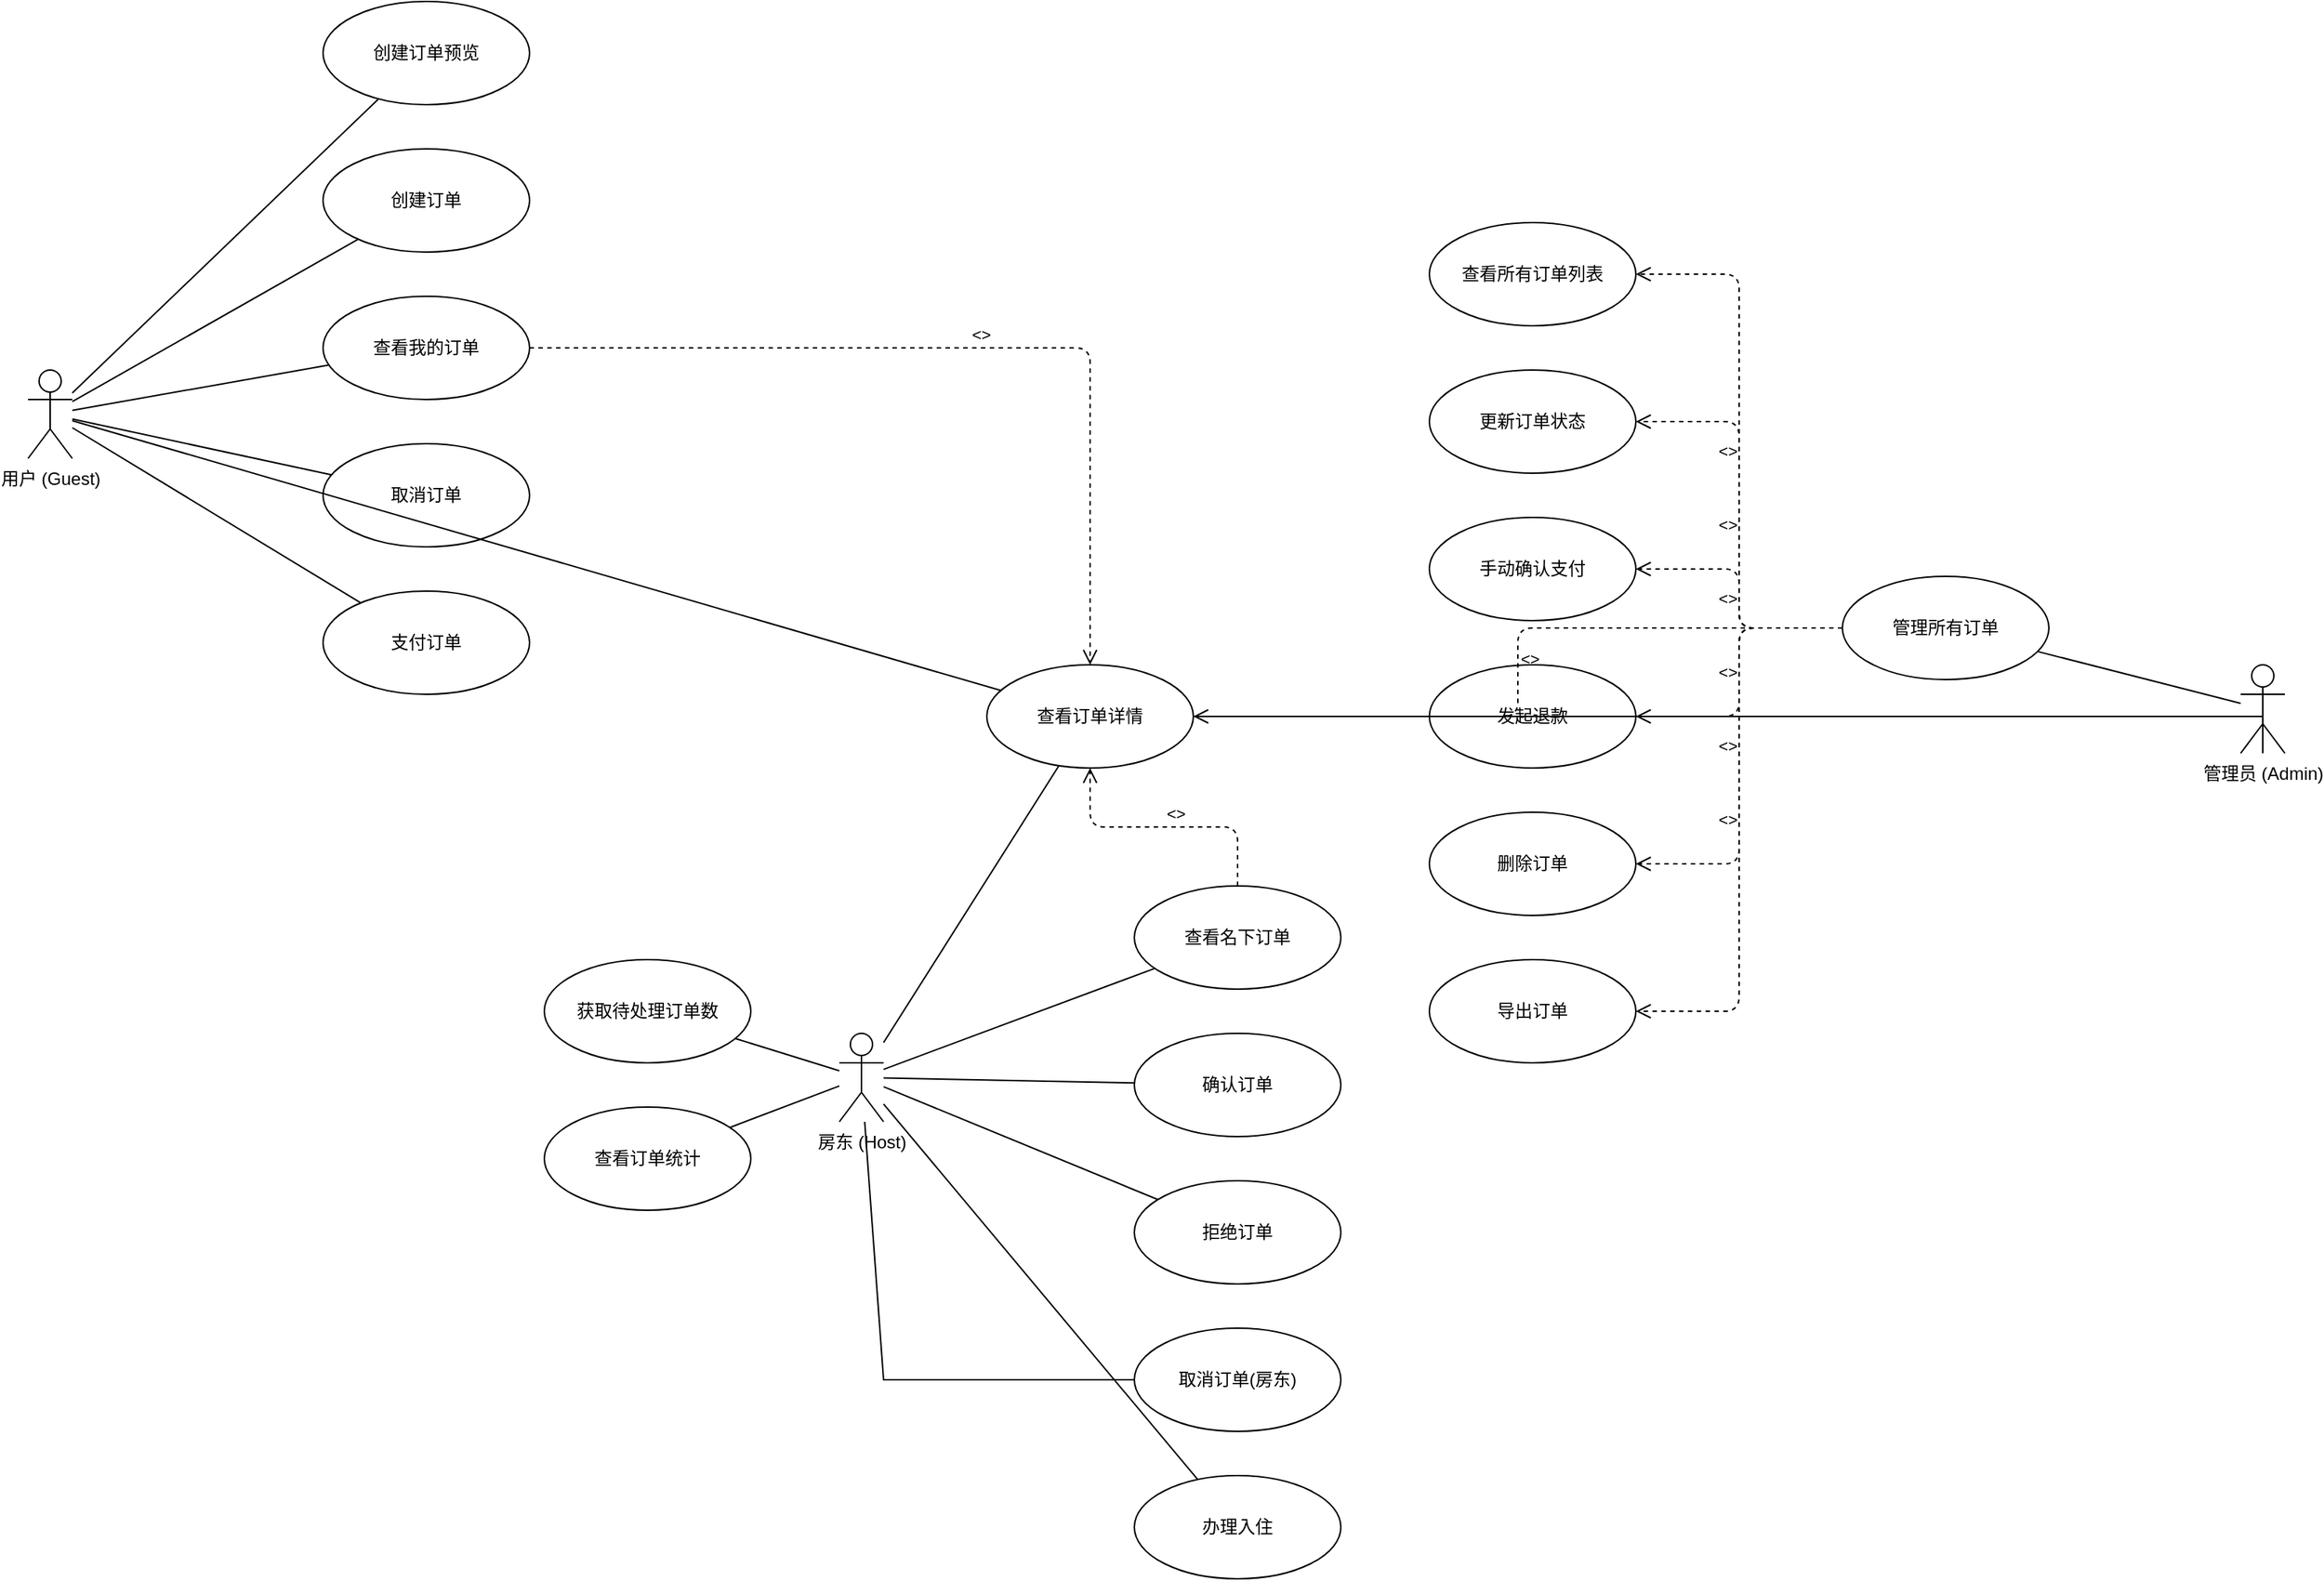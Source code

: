 <mxfile version="26.2.2">
  <diagram id="order_management_use_case" name="订单管理用例图">
    <mxGraphModel dx="1873" dy="1111" grid="1" gridSize="10" guides="1" tooltips="1" connect="1" arrows="1" fold="1" page="1" pageScale="1" pageWidth="2339" pageHeight="1654" math="0" shadow="0">
      <root>
        <mxCell id="0" />
        <mxCell id="1" parent="0" />
        <mxCell id="actor-user" value="用户 (Guest)" style="shape=umlActor;verticalLabelPosition=bottom;verticalAlign=top;html=1;outlineConnect=0;labelBackgroundColor=none;" parent="1" vertex="1">
          <mxGeometry x="100" y="400" width="30" height="60" as="geometry" />
        </mxCell>
        <mxCell id="actor-host" value="房东 (Host)" style="shape=umlActor;verticalLabelPosition=bottom;verticalAlign=top;html=1;outlineConnect=0;labelBackgroundColor=none;" parent="1" vertex="1">
          <mxGeometry x="650" y="850" width="30" height="60" as="geometry" />
        </mxCell>
        <mxCell id="actor-admin" value="管理员 (Admin)" style="shape=umlActor;verticalLabelPosition=bottom;verticalAlign=top;html=1;outlineConnect=0;labelBackgroundColor=none;" parent="1" vertex="1">
          <mxGeometry x="1600" y="600" width="30" height="60" as="geometry" />
        </mxCell>
        <mxCell id="uc-view-details" value="查看订单详情" style="ellipse;whiteSpace=wrap;html=1;labelBackgroundColor=none;" parent="1" vertex="1">
          <mxGeometry x="750" y="600" width="140" height="70" as="geometry" />
        </mxCell>
        <mxCell id="uc-user-preview" value="创建订单预览" style="ellipse;whiteSpace=wrap;html=1;labelBackgroundColor=none;" parent="1" vertex="1">
          <mxGeometry x="300" y="150" width="140" height="70" as="geometry" />
        </mxCell>
        <mxCell id="uc-user-create" value="创建订单" style="ellipse;whiteSpace=wrap;html=1;labelBackgroundColor=none;" parent="1" vertex="1">
          <mxGeometry x="300" y="250" width="140" height="70" as="geometry" />
        </mxCell>
        <mxCell id="uc-user-view-my" value="查看我的订单" style="ellipse;whiteSpace=wrap;html=1;labelBackgroundColor=none;" parent="1" vertex="1">
          <mxGeometry x="300" y="350" width="140" height="70" as="geometry" />
        </mxCell>
        <mxCell id="uc-user-cancel" value="取消订单" style="ellipse;whiteSpace=wrap;html=1;labelBackgroundColor=none;" parent="1" vertex="1">
          <mxGeometry x="300" y="450" width="140" height="70" as="geometry" />
        </mxCell>
        <mxCell id="uc-user-pay" value="支付订单" style="ellipse;whiteSpace=wrap;html=1;labelBackgroundColor=none;" parent="1" vertex="1">
          <mxGeometry x="300" y="550" width="140" height="70" as="geometry" />
        </mxCell>
        <mxCell id="uc-host-view-owned" value="查看名下订单" style="ellipse;whiteSpace=wrap;html=1;labelBackgroundColor=none;" parent="1" vertex="1">
          <mxGeometry x="850" y="750" width="140" height="70" as="geometry" />
        </mxCell>
        <mxCell id="uc-host-confirm" value="确认订单" style="ellipse;whiteSpace=wrap;html=1;labelBackgroundColor=none;" parent="1" vertex="1">
          <mxGeometry x="850" y="850" width="140" height="70" as="geometry" />
        </mxCell>
        <mxCell id="uc-host-reject" value="拒绝订单" style="ellipse;whiteSpace=wrap;html=1;labelBackgroundColor=none;" parent="1" vertex="1">
          <mxGeometry x="850" y="950" width="140" height="70" as="geometry" />
        </mxCell>
        <mxCell id="uc-host-cancel" value="取消订单(房东)" style="ellipse;whiteSpace=wrap;html=1;labelBackgroundColor=none;" parent="1" vertex="1">
          <mxGeometry x="850" y="1050" width="140" height="70" as="geometry" />
        </mxCell>
        <mxCell id="uc-host-checkin" value="办理入住" style="ellipse;whiteSpace=wrap;html=1;labelBackgroundColor=none;" parent="1" vertex="1">
          <mxGeometry x="850" y="1150" width="140" height="70" as="geometry" />
        </mxCell>
        <mxCell id="uc-host-pending-count" value="获取待处理订单数" style="ellipse;whiteSpace=wrap;html=1;labelBackgroundColor=none;" parent="1" vertex="1">
          <mxGeometry x="450" y="800" width="140" height="70" as="geometry" />
        </mxCell>
        <mxCell id="uc-host-stats" value="查看订单统计" style="ellipse;whiteSpace=wrap;html=1;labelBackgroundColor=none;" parent="1" vertex="1">
          <mxGeometry x="450" y="900" width="140" height="70" as="geometry" />
        </mxCell>
        <mxCell id="uc-admin-manage-all" value="管理所有订单" style="ellipse;whiteSpace=wrap;html=1;labelBackgroundColor=none;" parent="1" vertex="1">
          <mxGeometry x="1330" y="540" width="140" height="70" as="geometry" />
        </mxCell>
        <mxCell id="uc-admin-view-all-list" value="查看所有订单列表" style="ellipse;whiteSpace=wrap;html=1;labelBackgroundColor=none;" parent="1" vertex="1">
          <mxGeometry x="1050" y="300" width="140" height="70" as="geometry" />
        </mxCell>
        <mxCell id="uc-admin-update-status" value="更新订单状态" style="ellipse;whiteSpace=wrap;html=1;labelBackgroundColor=none;" parent="1" vertex="1">
          <mxGeometry x="1050" y="400" width="140" height="70" as="geometry" />
        </mxCell>
        <mxCell id="uc-admin-confirm-payment" value="手动确认支付" style="ellipse;whiteSpace=wrap;html=1;labelBackgroundColor=none;" parent="1" vertex="1">
          <mxGeometry x="1050" y="500" width="140" height="70" as="geometry" />
        </mxCell>
        <mxCell id="uc-admin-refund" value="发起退款" style="ellipse;whiteSpace=wrap;html=1;labelBackgroundColor=none;" parent="1" vertex="1">
          <mxGeometry x="1050" y="600" width="140" height="70" as="geometry" />
        </mxCell>
        <mxCell id="uc-admin-delete" value="删除订单" style="ellipse;whiteSpace=wrap;html=1;labelBackgroundColor=none;" parent="1" vertex="1">
          <mxGeometry x="1050" y="700" width="140" height="70" as="geometry" />
        </mxCell>
        <mxCell id="uc-admin-export" value="导出订单" style="ellipse;whiteSpace=wrap;html=1;labelBackgroundColor=none;" parent="1" vertex="1">
          <mxGeometry x="1050" y="800" width="140" height="70" as="geometry" />
        </mxCell>
        <mxCell id="assoc-user-preview" value="" style="endArrow=none;html=1;rounded=0;labelBackgroundColor=none;fontColor=default;" parent="1" source="actor-user" target="uc-user-preview" edge="1">
          <mxGeometry width="50" height="50" relative="1" as="geometry">
            <mxPoint x="200" y="380" as="sourcePoint" />
            <mxPoint x="280" y="185" as="targetPoint" />
          </mxGeometry>
        </mxCell>
        <mxCell id="assoc-user-create" value="" style="endArrow=none;html=1;rounded=0;labelBackgroundColor=none;fontColor=default;" parent="1" source="actor-user" target="uc-user-create" edge="1">
          <mxGeometry width="50" height="50" relative="1" as="geometry">
            <mxPoint x="200" y="380" as="sourcePoint" />
            <mxPoint x="280" y="285" as="targetPoint" />
          </mxGeometry>
        </mxCell>
        <mxCell id="assoc-user-view-my" value="" style="endArrow=none;html=1;rounded=0;labelBackgroundColor=none;fontColor=default;" parent="1" source="actor-user" target="uc-user-view-my" edge="1">
          <mxGeometry width="50" height="50" relative="1" as="geometry">
            <mxPoint x="200" y="380" as="sourcePoint" />
            <mxPoint x="280" y="385" as="targetPoint" />
          </mxGeometry>
        </mxCell>
        <mxCell id="assoc-user-cancel" value="" style="endArrow=none;html=1;rounded=0;labelBackgroundColor=none;fontColor=default;" parent="1" source="actor-user" target="uc-user-cancel" edge="1">
          <mxGeometry width="50" height="50" relative="1" as="geometry">
            <mxPoint x="200" y="380" as="sourcePoint" />
            <mxPoint x="280" y="485" as="targetPoint" />
          </mxGeometry>
        </mxCell>
        <mxCell id="assoc-user-pay" value="" style="endArrow=none;html=1;rounded=0;labelBackgroundColor=none;fontColor=default;" parent="1" source="actor-user" target="uc-user-pay" edge="1">
          <mxGeometry width="50" height="50" relative="1" as="geometry">
            <mxPoint x="200" y="380" as="sourcePoint" />
            <mxPoint x="280" y="585" as="targetPoint" />
          </mxGeometry>
        </mxCell>
        <mxCell id="assoc-user-view-details" value="" style="endArrow=none;html=1;rounded=0;labelBackgroundColor=none;fontColor=default;" parent="1" source="actor-user" target="uc-view-details" edge="1">
          <mxGeometry width="50" height="50" relative="1" as="geometry">
            <mxPoint x="200" y="430" as="sourcePoint" />
            <mxPoint x="730" y="635" as="targetPoint" />
          </mxGeometry>
        </mxCell>
        <mxCell id="assoc-host-view-owned" value="" style="endArrow=none;html=1;rounded=0;labelBackgroundColor=none;fontColor=default;" parent="1" source="actor-host" target="uc-host-view-owned" edge="1">
          <mxGeometry width="50" height="50" relative="1" as="geometry">
            <mxPoint x="750" y="880" as="sourcePoint" />
            <mxPoint x="830" y="785" as="targetPoint" />
          </mxGeometry>
        </mxCell>
        <mxCell id="assoc-host-view-details" value="" style="endArrow=none;html=1;rounded=0;labelBackgroundColor=none;fontColor=default;" parent="1" source="actor-host" target="uc-view-details" edge="1">
          <mxGeometry width="50" height="50" relative="1" as="geometry">
            <mxPoint x="750" y="880" as="sourcePoint" />
            <mxPoint x="830" y="635" as="targetPoint" />
          </mxGeometry>
        </mxCell>
        <mxCell id="assoc-host-confirm" value="" style="endArrow=none;html=1;rounded=0;labelBackgroundColor=none;fontColor=default;" parent="1" source="actor-host" target="uc-host-confirm" edge="1">
          <mxGeometry width="50" height="50" relative="1" as="geometry">
            <mxPoint x="750" y="880" as="sourcePoint" />
            <mxPoint x="830" y="885" as="targetPoint" />
          </mxGeometry>
        </mxCell>
        <mxCell id="assoc-host-reject" value="" style="endArrow=none;html=1;rounded=0;labelBackgroundColor=none;fontColor=default;" parent="1" source="actor-host" target="uc-host-reject" edge="1">
          <mxGeometry width="50" height="50" relative="1" as="geometry">
            <mxPoint x="750" y="880" as="sourcePoint" />
            <mxPoint x="830" y="985" as="targetPoint" />
          </mxGeometry>
        </mxCell>
        <mxCell id="assoc-host-cancel" value="" style="endArrow=none;html=1;rounded=0;labelBackgroundColor=none;fontColor=default;" parent="1" source="actor-host" target="uc-host-cancel" edge="1">
          <mxGeometry width="50" height="50" relative="1" as="geometry">
            <mxPoint x="750" y="880" as="sourcePoint" />
            <mxPoint x="830" y="1085" as="targetPoint" />
            <Array as="points">
              <mxPoint x="680" y="1085" />
            </Array>
          </mxGeometry>
        </mxCell>
        <mxCell id="assoc-host-checkin" value="" style="endArrow=none;html=1;rounded=0;labelBackgroundColor=none;fontColor=default;" parent="1" source="actor-host" target="uc-host-checkin" edge="1">
          <mxGeometry width="50" height="50" relative="1" as="geometry">
            <mxPoint x="750" y="880" as="sourcePoint" />
            <mxPoint x="830" y="1185" as="targetPoint" />
          </mxGeometry>
        </mxCell>
        <mxCell id="assoc-host-pending-count" value="" style="endArrow=none;html=1;rounded=0;labelBackgroundColor=none;fontColor=default;" parent="1" source="actor-host" target="uc-host-pending-count" edge="1">
          <mxGeometry width="50" height="50" relative="1" as="geometry">
            <mxPoint x="750" y="880" as="sourcePoint" />
            <mxPoint x="610" y="835" as="targetPoint" />
          </mxGeometry>
        </mxCell>
        <mxCell id="assoc-host-stats" value="" style="endArrow=none;html=1;rounded=0;labelBackgroundColor=none;fontColor=default;" parent="1" source="actor-host" target="uc-host-stats" edge="1">
          <mxGeometry width="50" height="50" relative="1" as="geometry">
            <mxPoint x="750" y="880" as="sourcePoint" />
            <mxPoint x="610" y="935" as="targetPoint" />
          </mxGeometry>
        </mxCell>
        <mxCell id="assoc-admin-manage-all" value="" style="endArrow=none;html=1;rounded=0;labelBackgroundColor=none;fontColor=default;" parent="1" source="actor-admin" target="uc-admin-manage-all" edge="1">
          <mxGeometry width="50" height="50" relative="1" as="geometry">
            <mxPoint x="1580" y="630" as="sourcePoint" />
            <mxPoint x="1460" y="635" as="targetPoint" />
          </mxGeometry>
        </mxCell>
        <mxCell id="assoc-admin-view-details" value="" style="endArrow=none;html=1;rounded=0;labelBackgroundColor=none;fontColor=default;elbow=vertical;" parent="1" source="actor-admin" target="uc-view-details" edge="1">
          <mxGeometry width="50" height="50" relative="1" as="geometry">
            <mxPoint x="1580" y="630" as="sourcePoint" />
            <mxPoint x="910" y="635" as="targetPoint" />
            <Array as="points">
              <mxPoint x="1615" y="635" />
            </Array>
          </mxGeometry>
        </mxCell>
        <mxCell id="include-user-view-my-details" value="&lt;&lt;include&gt;&gt;" style="edgeStyle=orthogonalEdgeStyle;html=1;align=left;verticalAlign=bottom;endArrow=open;endSize=8;dashed=1;labelBackgroundColor=none;fontColor=default;" parent="1" source="uc-user-view-my" target="uc-view-details" edge="1">
          <mxGeometry relative="1" as="geometry">
            <mxPoint x="450" y="385" as="sourcePoint" />
            <mxPoint x="730" y="635" as="targetPoint" />
          </mxGeometry>
        </mxCell>
        <mxCell id="include-host-view-owned-details" value="&lt;&lt;include&gt;&gt;" style="edgeStyle=orthogonalEdgeStyle;html=1;align=left;verticalAlign=bottom;endArrow=open;endSize=8;dashed=1;labelBackgroundColor=none;fontColor=default;" parent="1" source="uc-host-view-owned" target="uc-view-details" edge="1">
          <mxGeometry relative="1" as="geometry">
            <mxPoint x="830" y="785" as="sourcePoint" />
            <mxPoint x="830" y="635" as="targetPoint" />
          </mxGeometry>
        </mxCell>
        <mxCell id="include-admin-manage-view-all" value="&lt;&lt;include&gt;&gt;" style="edgeStyle=orthogonalEdgeStyle;html=1;align=right;verticalAlign=middle;endArrow=open;endSize=8;dashed=1;labelBackgroundColor=none;fontColor=default;exitX=0;exitY=0.5;exitDx=0;exitDy=0;entryX=1;entryY=0.5;entryDx=0;entryDy=0;" parent="1" source="uc-admin-manage-all" target="uc-admin-view-all-list" edge="1">
          <mxGeometry relative="1" as="geometry" />
        </mxCell>
        <mxCell id="include-admin-manage-details" value="&lt;&lt;include&gt;&gt;" style="edgeStyle=orthogonalEdgeStyle;html=1;align=left;verticalAlign=bottom;endArrow=open;endSize=8;dashed=1;labelBackgroundColor=none;fontColor=default;" parent="1" source="uc-admin-manage-all" target="uc-view-details" edge="1">
          <mxGeometry relative="1" as="geometry">
            <mxPoint x="1280" y="635" as="sourcePoint" />
            <mxPoint x="910" y="635" as="targetPoint" />
          </mxGeometry>
        </mxCell>
        <mxCell id="include-admin-manage-update-status" value="&lt;&lt;include&gt;&gt;" style="edgeStyle=orthogonalEdgeStyle;html=1;align=right;verticalAlign=middle;endArrow=open;endSize=8;dashed=1;labelBackgroundColor=none;fontColor=default;exitX=0;exitY=0.5;exitDx=0;exitDy=0;entryX=1;entryY=0.5;entryDx=0;entryDy=0;" parent="1" source="uc-admin-manage-all" target="uc-admin-update-status" edge="1">
          <mxGeometry relative="1" as="geometry" />
        </mxCell>
        <mxCell id="include-admin-manage-confirm-payment" value="&lt;&lt;include&gt;&gt;" style="edgeStyle=orthogonalEdgeStyle;html=1;align=right;verticalAlign=middle;endArrow=open;endSize=8;dashed=1;labelBackgroundColor=none;fontColor=default;exitX=0;exitY=0.5;exitDx=0;exitDy=0;entryX=1;entryY=0.5;entryDx=0;entryDy=0;" parent="1" source="uc-admin-manage-all" target="uc-admin-confirm-payment" edge="1">
          <mxGeometry relative="1" as="geometry" />
        </mxCell>
        <mxCell id="include-admin-manage-refund" value="&lt;&lt;include&gt;&gt;" style="edgeStyle=orthogonalEdgeStyle;html=1;align=right;verticalAlign=middle;endArrow=open;endSize=8;dashed=1;labelBackgroundColor=none;fontColor=default;exitX=0;exitY=0.5;exitDx=0;exitDy=0;entryX=1;entryY=0.5;entryDx=0;entryDy=0;" parent="1" source="uc-admin-manage-all" target="uc-admin-refund" edge="1">
          <mxGeometry relative="1" as="geometry" />
        </mxCell>
        <mxCell id="include-admin-manage-delete" value="&lt;&lt;include&gt;&gt;" style="edgeStyle=orthogonalEdgeStyle;html=1;align=right;verticalAlign=middle;endArrow=open;endSize=8;dashed=1;labelBackgroundColor=none;fontColor=default;exitX=0;exitY=0.5;exitDx=0;exitDy=0;entryX=1;entryY=0.5;entryDx=0;entryDy=0;" parent="1" source="uc-admin-manage-all" target="uc-admin-delete" edge="1">
          <mxGeometry relative="1" as="geometry" />
        </mxCell>
        <mxCell id="include-admin-manage-export" value="&lt;&lt;include&gt;&gt;" style="edgeStyle=orthogonalEdgeStyle;html=1;align=right;verticalAlign=middle;endArrow=open;endSize=8;dashed=1;labelBackgroundColor=none;fontColor=default;exitX=0;exitY=0.5;exitDx=0;exitDy=0;entryX=1;entryY=0.5;entryDx=0;entryDy=0;" parent="1" source="uc-admin-manage-all" target="uc-admin-export" edge="1">
          <mxGeometry relative="1" as="geometry" />
        </mxCell>
      </root>
    </mxGraphModel>
  </diagram>
</mxfile>
